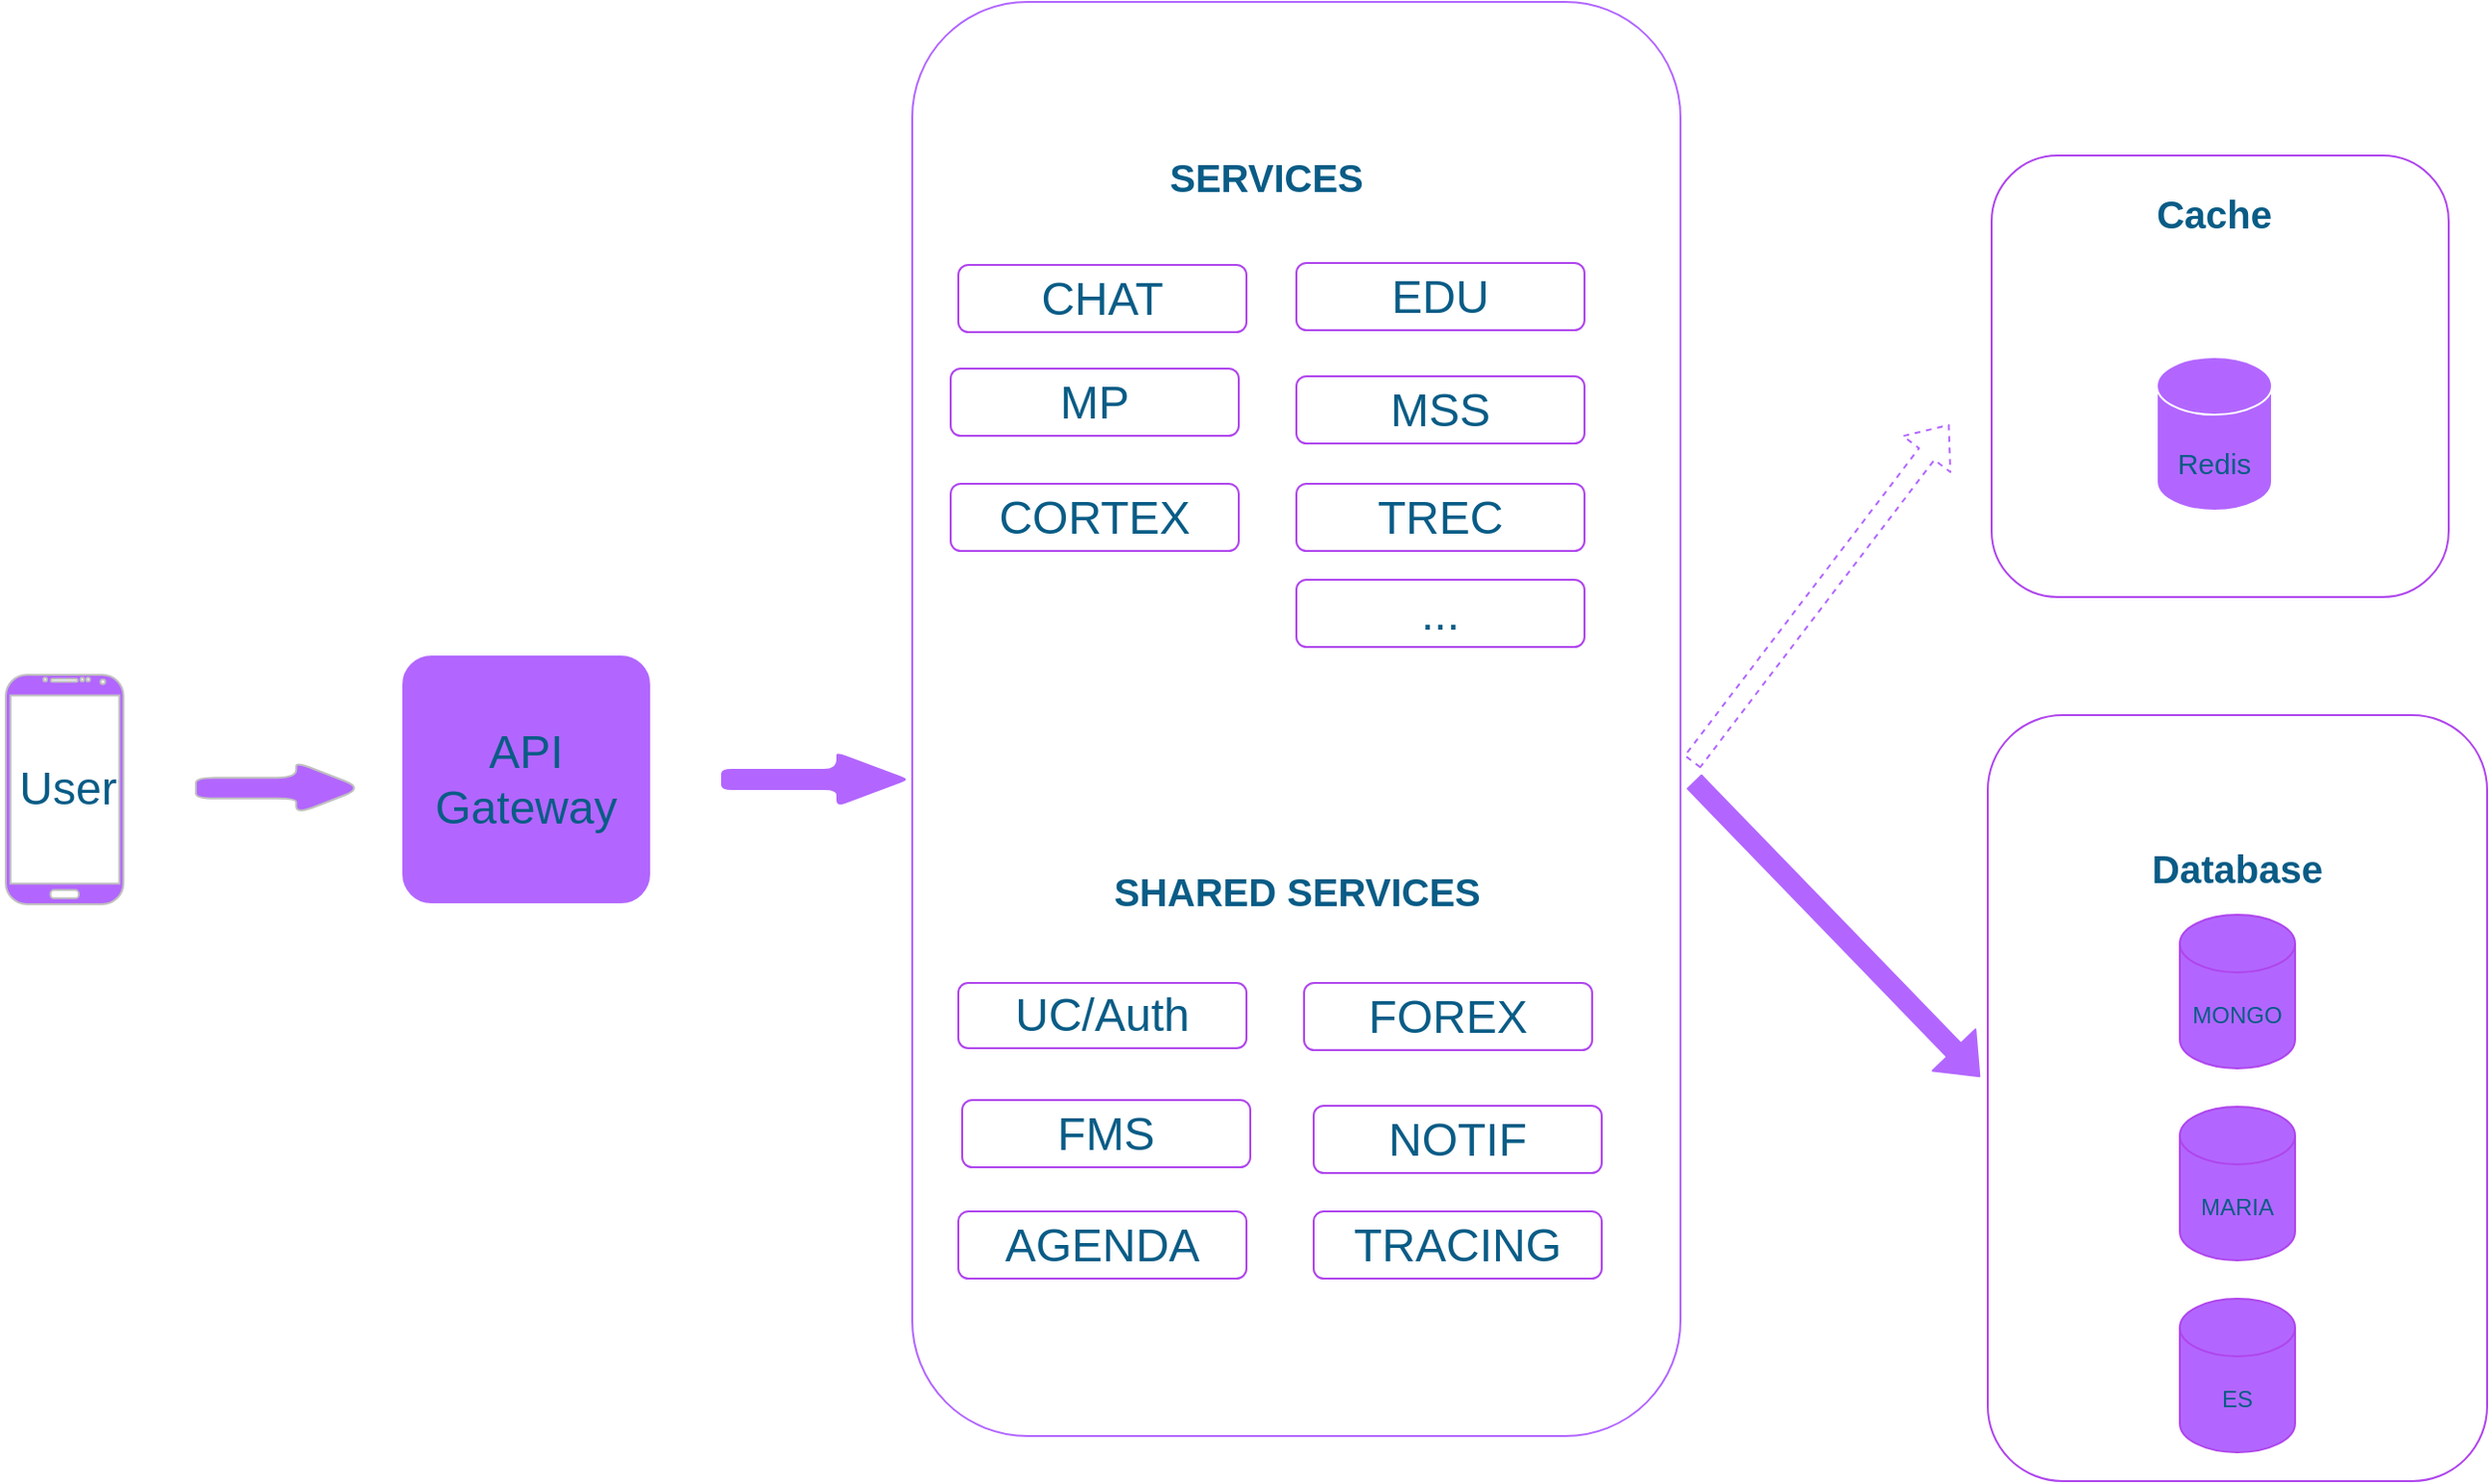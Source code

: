 <mxfile version="17.2.4" type="github"><diagram id="xMEL8A4TNhb4_CMWb34R" name="Page-1"><mxGraphModel dx="1892" dy="1242" grid="1" gridSize="10" guides="1" tooltips="1" connect="1" arrows="1" fold="1" page="1" pageScale="1" pageWidth="1700" pageHeight="1100" math="0" shadow="0"><root><mxCell id="0"/><mxCell id="1" parent="0"/><mxCell id="nYDUw2GV1whPA55Gz4lo-1" value="MONGO" style="shape=cylinder3;whiteSpace=wrap;html=1;boundedLbl=1;backgroundOutline=1;size=15;rounded=1;fillColor=#B266FF;strokeColor=#AF45ED;fontColor=#095C86;" vertex="1" parent="1"><mxGeometry x="1220" y="605.5" width="60" height="80" as="geometry"/></mxCell><mxCell id="nYDUw2GV1whPA55Gz4lo-2" value="MARIA" style="shape=cylinder3;whiteSpace=wrap;html=1;boundedLbl=1;backgroundOutline=1;size=15;rounded=1;fillColor=#B266FF;strokeColor=#AF45ED;fontColor=#095C86;" vertex="1" parent="1"><mxGeometry x="1220" y="705.5" width="60" height="80" as="geometry"/></mxCell><mxCell id="nYDUw2GV1whPA55Gz4lo-3" value="ES" style="shape=cylinder3;whiteSpace=wrap;html=1;boundedLbl=1;backgroundOutline=1;size=15;rounded=1;fillColor=#B266FF;strokeColor=#AF45ED;fontColor=#095C86;" vertex="1" parent="1"><mxGeometry x="1220" y="805.5" width="60" height="80" as="geometry"/></mxCell><mxCell id="nYDUw2GV1whPA55Gz4lo-4" value="" style="whiteSpace=wrap;html=1;fillColor=none;rounded=1;strokeColor=#AF45ED;fontColor=#095C86;" vertex="1" parent="1"><mxGeometry x="1120" y="501.5" width="260" height="399" as="geometry"/></mxCell><mxCell id="nYDUw2GV1whPA55Gz4lo-5" value="&lt;font style=&quot;font-size: 20px;&quot;&gt;Database&lt;/font&gt;" style="text;html=1;strokeColor=none;fillColor=none;align=center;verticalAlign=middle;whiteSpace=wrap;rounded=1;sketch=0;fontColor=#095C86;fontSize=20;fontStyle=1" vertex="1" parent="1"><mxGeometry x="1220" y="565.5" width="60" height="30" as="geometry"/></mxCell><mxCell id="nYDUw2GV1whPA55Gz4lo-8" value="UC/Auth" style="rounded=1;whiteSpace=wrap;html=1;sketch=0;fontSize=24;fontColor=#095C86;strokeColor=#AF45ED;fillColor=#FFFFFF;" vertex="1" parent="1"><mxGeometry x="584" y="641" width="150" height="34" as="geometry"/></mxCell><mxCell id="nYDUw2GV1whPA55Gz4lo-9" value="CHAT" style="rounded=1;whiteSpace=wrap;html=1;sketch=0;fontSize=24;fontColor=#095C86;strokeColor=#AF45ED;fillColor=#FFFFFF;" vertex="1" parent="1"><mxGeometry x="584" y="267" width="150" height="35" as="geometry"/></mxCell><mxCell id="nYDUw2GV1whPA55Gz4lo-11" style="edgeStyle=orthogonalEdgeStyle;curved=0;rounded=1;sketch=0;orthogonalLoop=1;jettySize=auto;html=1;exitX=0.5;exitY=1;exitDx=0;exitDy=0;fontSize=24;fontColor=#095C86;strokeColor=#60E696;fillColor=#F694C1;" edge="1" parent="1" source="nYDUw2GV1whPA55Gz4lo-9" target="nYDUw2GV1whPA55Gz4lo-9"><mxGeometry relative="1" as="geometry"/></mxCell><mxCell id="nYDUw2GV1whPA55Gz4lo-15" value="MSS" style="rounded=1;whiteSpace=wrap;html=1;sketch=0;fontSize=24;fontColor=#095C86;strokeColor=#AF45ED;fillColor=#FFFFFF;" vertex="1" parent="1"><mxGeometry x="760" y="325" width="150" height="35" as="geometry"/></mxCell><mxCell id="nYDUw2GV1whPA55Gz4lo-18" value="MP" style="rounded=1;whiteSpace=wrap;html=1;sketch=0;fontSize=24;fontColor=#095C86;strokeColor=#AF45ED;fillColor=#FFFFFF;" vertex="1" parent="1"><mxGeometry x="580" y="321" width="150" height="35" as="geometry"/></mxCell><mxCell id="nYDUw2GV1whPA55Gz4lo-19" value="EDU" style="rounded=1;whiteSpace=wrap;html=1;sketch=0;fontSize=24;fontColor=#095C86;strokeColor=#AF45ED;fillColor=#FFFFFF;" vertex="1" parent="1"><mxGeometry x="760" y="266" width="150" height="35" as="geometry"/></mxCell><mxCell id="nYDUw2GV1whPA55Gz4lo-21" value="..." style="rounded=1;whiteSpace=wrap;html=1;sketch=0;fontSize=24;fontColor=#095C86;strokeColor=#AF45ED;fillColor=#FFFFFF;" vertex="1" parent="1"><mxGeometry x="760" y="431" width="150" height="35" as="geometry"/></mxCell><mxCell id="-tFY3_9JijKt2Xf0dEMY-1" value="API Gateway" style="whiteSpace=wrap;html=1;aspect=fixed;rounded=1;sketch=0;fontSize=24;fontColor=#095C86;strokeColor=#FFFFFF;fillColor=#B266FF;gradientColor=none;shadow=0;arcSize=12;" vertex="1" parent="1"><mxGeometry x="294" y="470" width="130" height="130" as="geometry"/></mxCell><mxCell id="xW_cpBrShxHo6IfyQO_R-2" value="" style="verticalLabelPosition=bottom;verticalAlign=top;html=1;shadow=0;dashed=0;strokeWidth=1;shape=mxgraph.android.phone2;strokeColor=#c0c0c0;rounded=1;sketch=0;fontSize=24;fontColor=#095C86;fillColor=#B266FF;gradientColor=none;" vertex="1" parent="1"><mxGeometry x="88" y="480.5" width="61.28" height="119.5" as="geometry"/></mxCell><mxCell id="xW_cpBrShxHo6IfyQO_R-3" value="User" style="text;html=1;align=center;verticalAlign=middle;resizable=0;points=[];autosize=1;strokeColor=none;fillColor=none;fontSize=24;fontColor=#095C86;rounded=1;" vertex="1" parent="1"><mxGeometry x="85" y="525" width="70" height="30" as="geometry"/></mxCell><mxCell id="xW_cpBrShxHo6IfyQO_R-4" value="" style="shape=singleArrow;whiteSpace=wrap;html=1;arrowWidth=0.4;arrowSize=0.4;fontSize=24;verticalAlign=top;fillColor=#B266FF;strokeColor=#c0c0c0;fontColor=#095C86;shadow=0;dashed=0;strokeWidth=1;rounded=1;sketch=0;gradientColor=none;" vertex="1" parent="1"><mxGeometry x="187" y="526" width="87" height="27" as="geometry"/></mxCell><mxCell id="xW_cpBrShxHo6IfyQO_R-6" value="" style="shape=singleArrow;whiteSpace=wrap;html=1;arrowWidth=0.4;arrowSize=0.4;fontSize=24;fillColor=#B266FF;strokeColor=#FFFFFF;fontColor=#095C86;rounded=1;sketch=0;gradientColor=none;shadow=0;arcSize=12;strokeWidth=1;" vertex="1" parent="1"><mxGeometry x="460" y="520" width="100" height="30" as="geometry"/></mxCell><mxCell id="xW_cpBrShxHo6IfyQO_R-8" value="" style="whiteSpace=wrap;html=1;fillColor=none;rounded=1;strokeColor=#AF45ED;fontColor=#095C86;" vertex="1" parent="1"><mxGeometry x="1122" y="210" width="238" height="230" as="geometry"/></mxCell><mxCell id="xW_cpBrShxHo6IfyQO_R-9" value="&lt;span style=&quot;font-size: 20px;&quot;&gt;Cache&lt;/span&gt;" style="text;html=1;strokeColor=none;fillColor=none;align=center;verticalAlign=middle;whiteSpace=wrap;rounded=1;sketch=0;fontColor=#095C86;fontSize=20;fontStyle=1" vertex="1" parent="1"><mxGeometry x="1208" y="225" width="60" height="30" as="geometry"/></mxCell><mxCell id="xW_cpBrShxHo6IfyQO_R-10" value="&lt;font style=&quot;font-size: 15px&quot;&gt;Redis&lt;/font&gt;" style="shape=cylinder3;whiteSpace=wrap;html=1;boundedLbl=1;backgroundOutline=1;size=15;rounded=1;shadow=0;sketch=0;fontSize=24;fontColor=#095C86;strokeColor=#FFFFFF;strokeWidth=1;fillColor=#B266FF;gradientColor=none;" vertex="1" parent="1"><mxGeometry x="1208" y="315" width="60" height="80" as="geometry"/></mxCell><mxCell id="xW_cpBrShxHo6IfyQO_R-22" value="" style="shape=flexArrow;endArrow=classic;html=1;rounded=1;sketch=0;fontSize=15;fontColor=#095C86;strokeColor=#B266FF;fillColor=none;curved=0;dashed=1;" edge="1" parent="1"><mxGeometry width="50" height="50" relative="1" as="geometry"><mxPoint x="966" y="526" as="sourcePoint"/><mxPoint x="1100" y="350" as="targetPoint"/></mxGeometry></mxCell><mxCell id="xW_cpBrShxHo6IfyQO_R-24" value="" style="shape=flexArrow;endArrow=classic;html=1;rounded=1;sketch=0;fontSize=15;fontColor=#095C86;strokeColor=#B266FF;fillColor=#B266FF;curved=0;" edge="1" parent="1"><mxGeometry width="50" height="50" relative="1" as="geometry"><mxPoint x="967" y="536" as="sourcePoint"/><mxPoint x="1116" y="690" as="targetPoint"/></mxGeometry></mxCell><mxCell id="xW_cpBrShxHo6IfyQO_R-26" value="FMS" style="rounded=1;whiteSpace=wrap;html=1;sketch=0;fontSize=24;fontColor=#095C86;strokeColor=#AF45ED;fillColor=#FFFFFF;" vertex="1" parent="1"><mxGeometry x="586" y="702" width="150" height="35" as="geometry"/></mxCell><mxCell id="xW_cpBrShxHo6IfyQO_R-27" value="FOREX" style="rounded=1;whiteSpace=wrap;html=1;sketch=0;fontSize=24;fontColor=#095C86;strokeColor=#AF45ED;fillColor=#FFFFFF;" vertex="1" parent="1"><mxGeometry x="764" y="641" width="150" height="35" as="geometry"/></mxCell><mxCell id="xW_cpBrShxHo6IfyQO_R-28" value="AGENDA" style="rounded=1;whiteSpace=wrap;html=1;sketch=0;fontSize=24;fontColor=#095C86;strokeColor=#AF45ED;fillColor=#FFFFFF;" vertex="1" parent="1"><mxGeometry x="584" y="760" width="150" height="35" as="geometry"/></mxCell><mxCell id="xW_cpBrShxHo6IfyQO_R-29" value="NOTIF" style="rounded=1;whiteSpace=wrap;html=1;sketch=0;fontSize=24;fontColor=#095C86;strokeColor=#AF45ED;fillColor=#FFFFFF;" vertex="1" parent="1"><mxGeometry x="769" y="705" width="150" height="35" as="geometry"/></mxCell><mxCell id="xW_cpBrShxHo6IfyQO_R-32" value="TRACING" style="rounded=1;whiteSpace=wrap;html=1;sketch=0;fontSize=24;fontColor=#095C86;strokeColor=#AF45ED;fillColor=#FFFFFF;" vertex="1" parent="1"><mxGeometry x="769" y="760" width="150" height="35" as="geometry"/></mxCell><mxCell id="xW_cpBrShxHo6IfyQO_R-36" value="CORTEX" style="rounded=1;whiteSpace=wrap;html=1;sketch=0;fontSize=24;fontColor=#095C86;strokeColor=#AF45ED;fillColor=#FFFFFF;" vertex="1" parent="1"><mxGeometry x="580" y="381" width="150" height="35" as="geometry"/></mxCell><mxCell id="xW_cpBrShxHo6IfyQO_R-37" value="TREC" style="rounded=1;whiteSpace=wrap;html=1;sketch=0;fontSize=24;fontColor=#095C86;strokeColor=#AF45ED;fillColor=#FFFFFF;" vertex="1" parent="1"><mxGeometry x="760" y="381" width="150" height="35" as="geometry"/></mxCell><mxCell id="xW_cpBrShxHo6IfyQO_R-42" value="" style="rounded=1;whiteSpace=wrap;html=1;shadow=0;sketch=0;fontSize=20;fontColor=#095C86;strokeColor=#B266FF;strokeWidth=1;fillColor=none;gradientColor=none;" vertex="1" parent="1"><mxGeometry x="560" y="130" width="400" height="747" as="geometry"/></mxCell><mxCell id="xW_cpBrShxHo6IfyQO_R-38" value="SHARED SERVICES" style="text;html=1;strokeColor=none;fillColor=none;align=center;verticalAlign=middle;whiteSpace=wrap;rounded=1;shadow=0;dashed=1;sketch=0;fontSize=20;fontColor=#095C86;fontStyle=1" vertex="1" parent="1"><mxGeometry x="654.5" y="578" width="211" height="30" as="geometry"/></mxCell><mxCell id="xW_cpBrShxHo6IfyQO_R-40" value="SERVICES" style="text;html=1;strokeColor=none;fillColor=none;align=center;verticalAlign=middle;whiteSpace=wrap;rounded=1;shadow=0;dashed=1;sketch=0;fontSize=20;fontColor=#095C86;fontStyle=1" vertex="1" parent="1"><mxGeometry x="639" y="206" width="211" height="30" as="geometry"/></mxCell></root></mxGraphModel></diagram></mxfile>